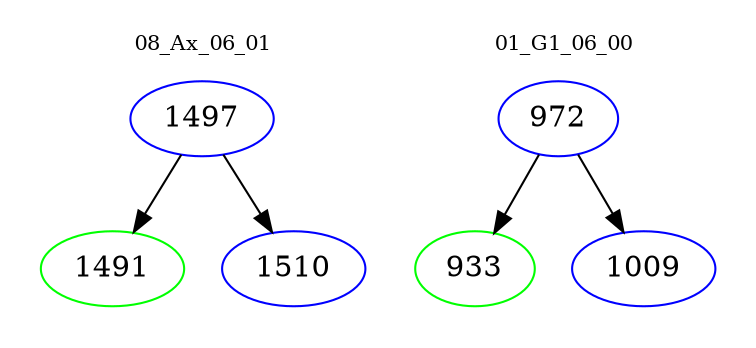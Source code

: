 digraph{
subgraph cluster_0 {
color = white
label = "08_Ax_06_01";
fontsize=10;
T0_1497 [label="1497", color="blue"]
T0_1497 -> T0_1491 [color="black"]
T0_1491 [label="1491", color="green"]
T0_1497 -> T0_1510 [color="black"]
T0_1510 [label="1510", color="blue"]
}
subgraph cluster_1 {
color = white
label = "01_G1_06_00";
fontsize=10;
T1_972 [label="972", color="blue"]
T1_972 -> T1_933 [color="black"]
T1_933 [label="933", color="green"]
T1_972 -> T1_1009 [color="black"]
T1_1009 [label="1009", color="blue"]
}
}
